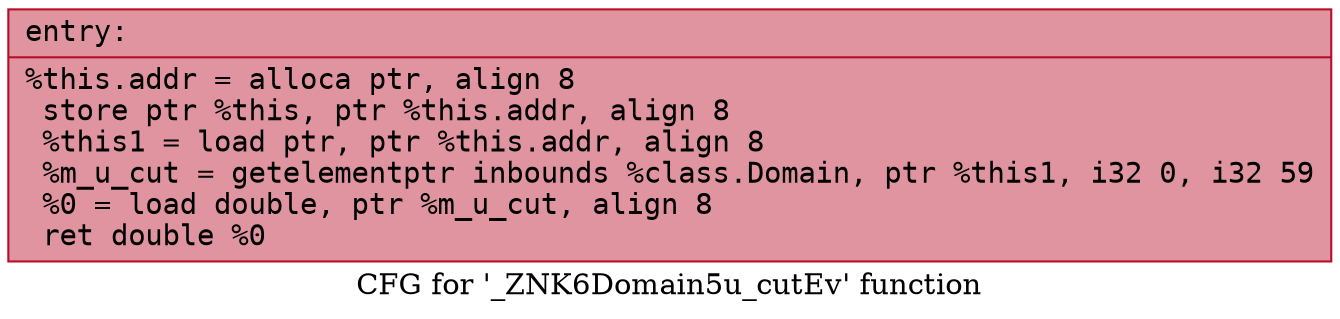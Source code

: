 digraph "CFG for '_ZNK6Domain5u_cutEv' function" {
	label="CFG for '_ZNK6Domain5u_cutEv' function";

	Node0x561418b6ff10 [shape=record,color="#b70d28ff", style=filled, fillcolor="#b70d2870" fontname="Courier",label="{entry:\l|  %this.addr = alloca ptr, align 8\l  store ptr %this, ptr %this.addr, align 8\l  %this1 = load ptr, ptr %this.addr, align 8\l  %m_u_cut = getelementptr inbounds %class.Domain, ptr %this1, i32 0, i32 59\l  %0 = load double, ptr %m_u_cut, align 8\l  ret double %0\l}"];
}

